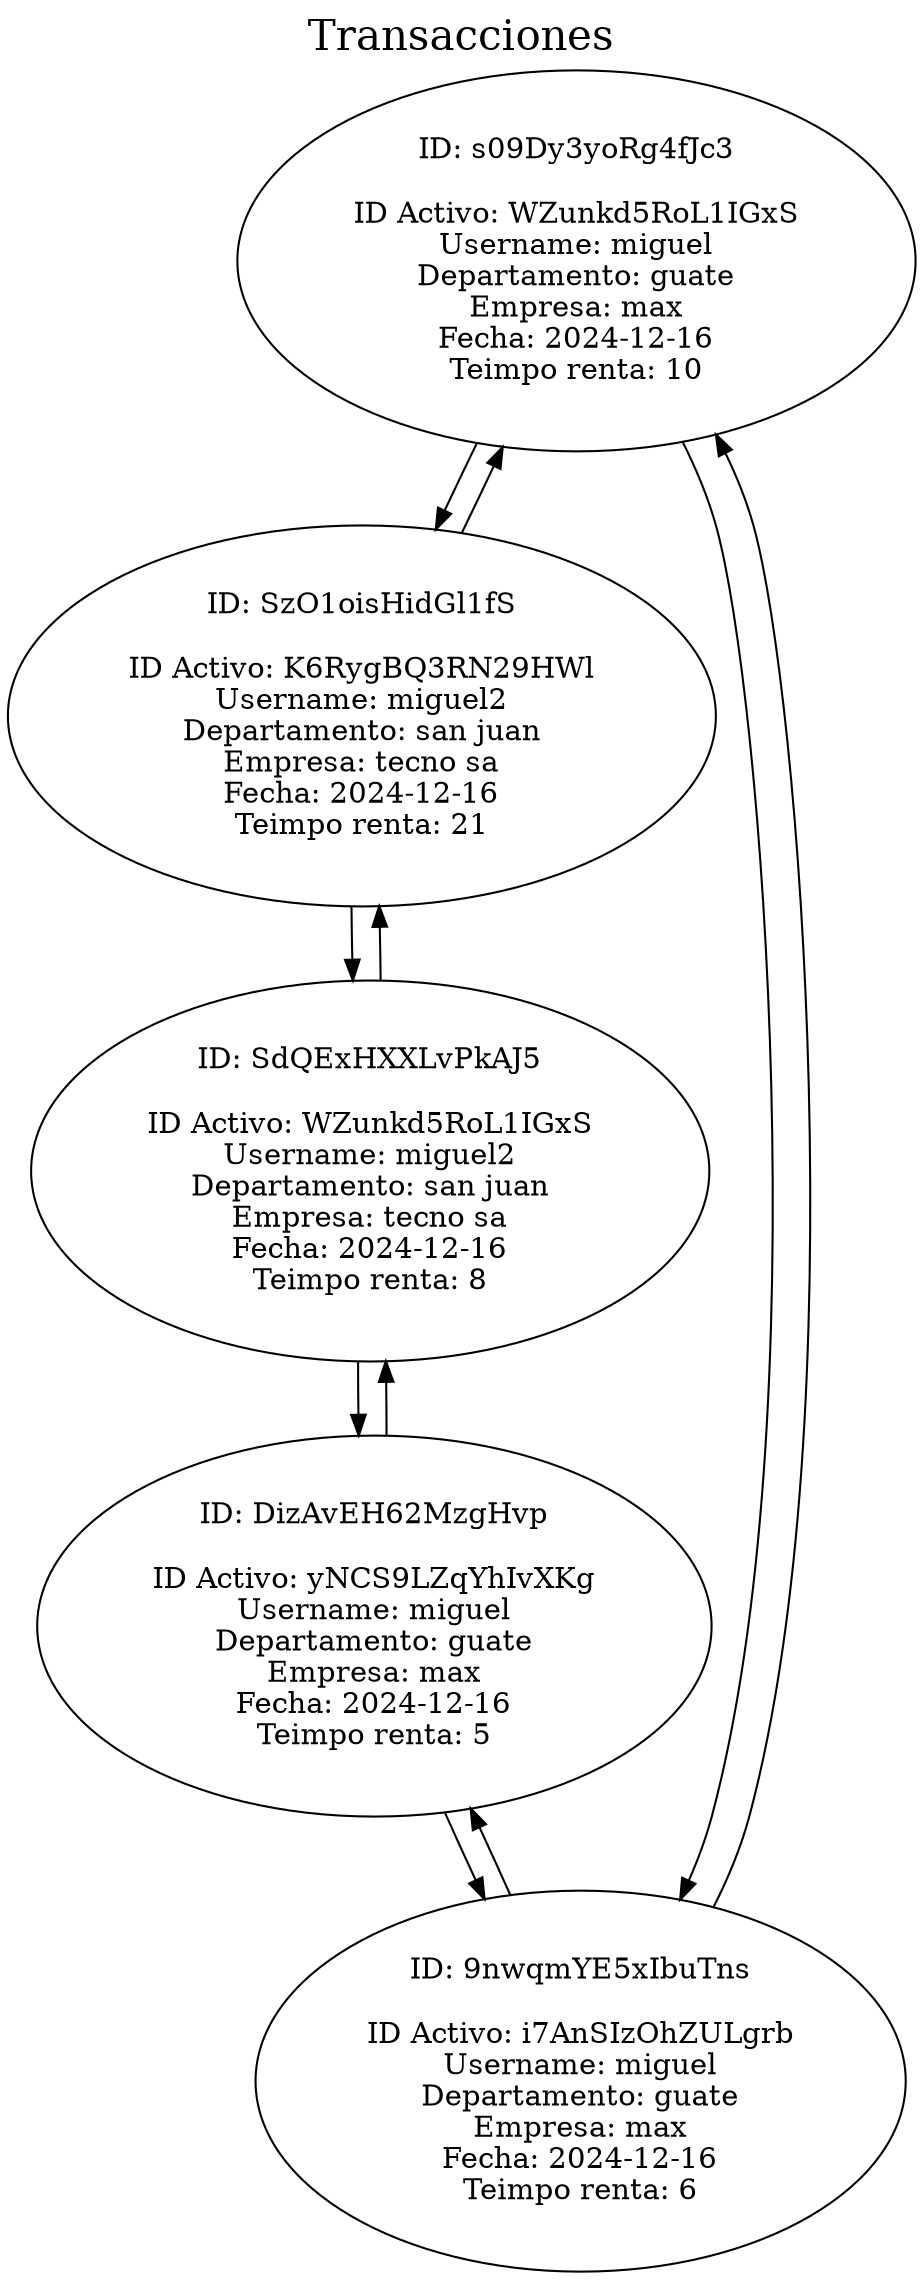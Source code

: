 digraph G { randir = LR;
	label = Transacciones;
	labelloc = "t";
	fontsize = 20;
"ID: s09Dy3yoRg4fJc3

ID Activo: WZunkd5RoL1IGxS
Username: miguel
Departamento: guate
Empresa: max
Fecha: 2024-12-16
Teimpo renta: 10"->
"ID: SzO1oisHidGl1fS

ID Activo: K6RygBQ3RN29HWl
Username: miguel2
Departamento: san juan
Empresa: tecno sa
Fecha: 2024-12-16
Teimpo renta: 21"->
"ID: SdQExHXXLvPkAJ5

ID Activo: WZunkd5RoL1IGxS
Username: miguel2
Departamento: san juan
Empresa: tecno sa
Fecha: 2024-12-16
Teimpo renta: 8"->
"ID: DizAvEH62MzgHvp

ID Activo: yNCS9LZqYhIvXKg
Username: miguel
Departamento: guate
Empresa: max
Fecha: 2024-12-16
Teimpo renta: 5"->
"ID: 9nwqmYE5xIbuTns

ID Activo: i7AnSIzOhZULgrb
Username: miguel
Departamento: guate
Empresa: max
Fecha: 2024-12-16
Teimpo renta: 6"->
"ID: s09Dy3yoRg4fJc3

ID Activo: WZunkd5RoL1IGxS
Username: miguel
Departamento: guate
Empresa: max
Fecha: 2024-12-16
Teimpo renta: 10"->
"ID: 9nwqmYE5xIbuTns

ID Activo: i7AnSIzOhZULgrb
Username: miguel
Departamento: guate
Empresa: max
Fecha: 2024-12-16
Teimpo renta: 6"->
"ID: DizAvEH62MzgHvp

ID Activo: yNCS9LZqYhIvXKg
Username: miguel
Departamento: guate
Empresa: max
Fecha: 2024-12-16
Teimpo renta: 5"->
"ID: SdQExHXXLvPkAJ5

ID Activo: WZunkd5RoL1IGxS
Username: miguel2
Departamento: san juan
Empresa: tecno sa
Fecha: 2024-12-16
Teimpo renta: 8"->
"ID: SzO1oisHidGl1fS

ID Activo: K6RygBQ3RN29HWl
Username: miguel2
Departamento: san juan
Empresa: tecno sa
Fecha: 2024-12-16
Teimpo renta: 21"->
"ID: s09Dy3yoRg4fJc3

ID Activo: WZunkd5RoL1IGxS
Username: miguel
Departamento: guate
Empresa: max
Fecha: 2024-12-16
Teimpo renta: 10"
}